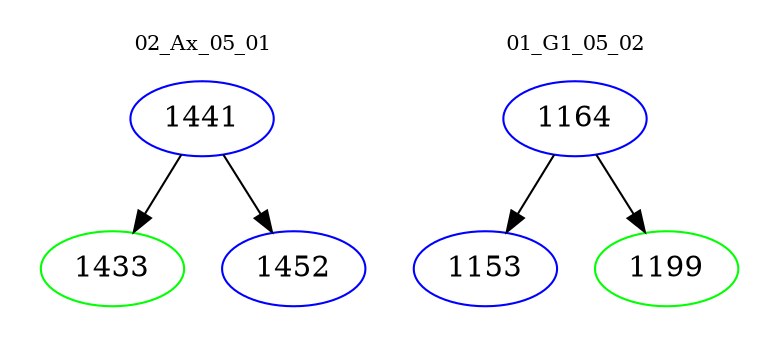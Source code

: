 digraph{
subgraph cluster_0 {
color = white
label = "02_Ax_05_01";
fontsize=10;
T0_1441 [label="1441", color="blue"]
T0_1441 -> T0_1433 [color="black"]
T0_1433 [label="1433", color="green"]
T0_1441 -> T0_1452 [color="black"]
T0_1452 [label="1452", color="blue"]
}
subgraph cluster_1 {
color = white
label = "01_G1_05_02";
fontsize=10;
T1_1164 [label="1164", color="blue"]
T1_1164 -> T1_1153 [color="black"]
T1_1153 [label="1153", color="blue"]
T1_1164 -> T1_1199 [color="black"]
T1_1199 [label="1199", color="green"]
}
}
